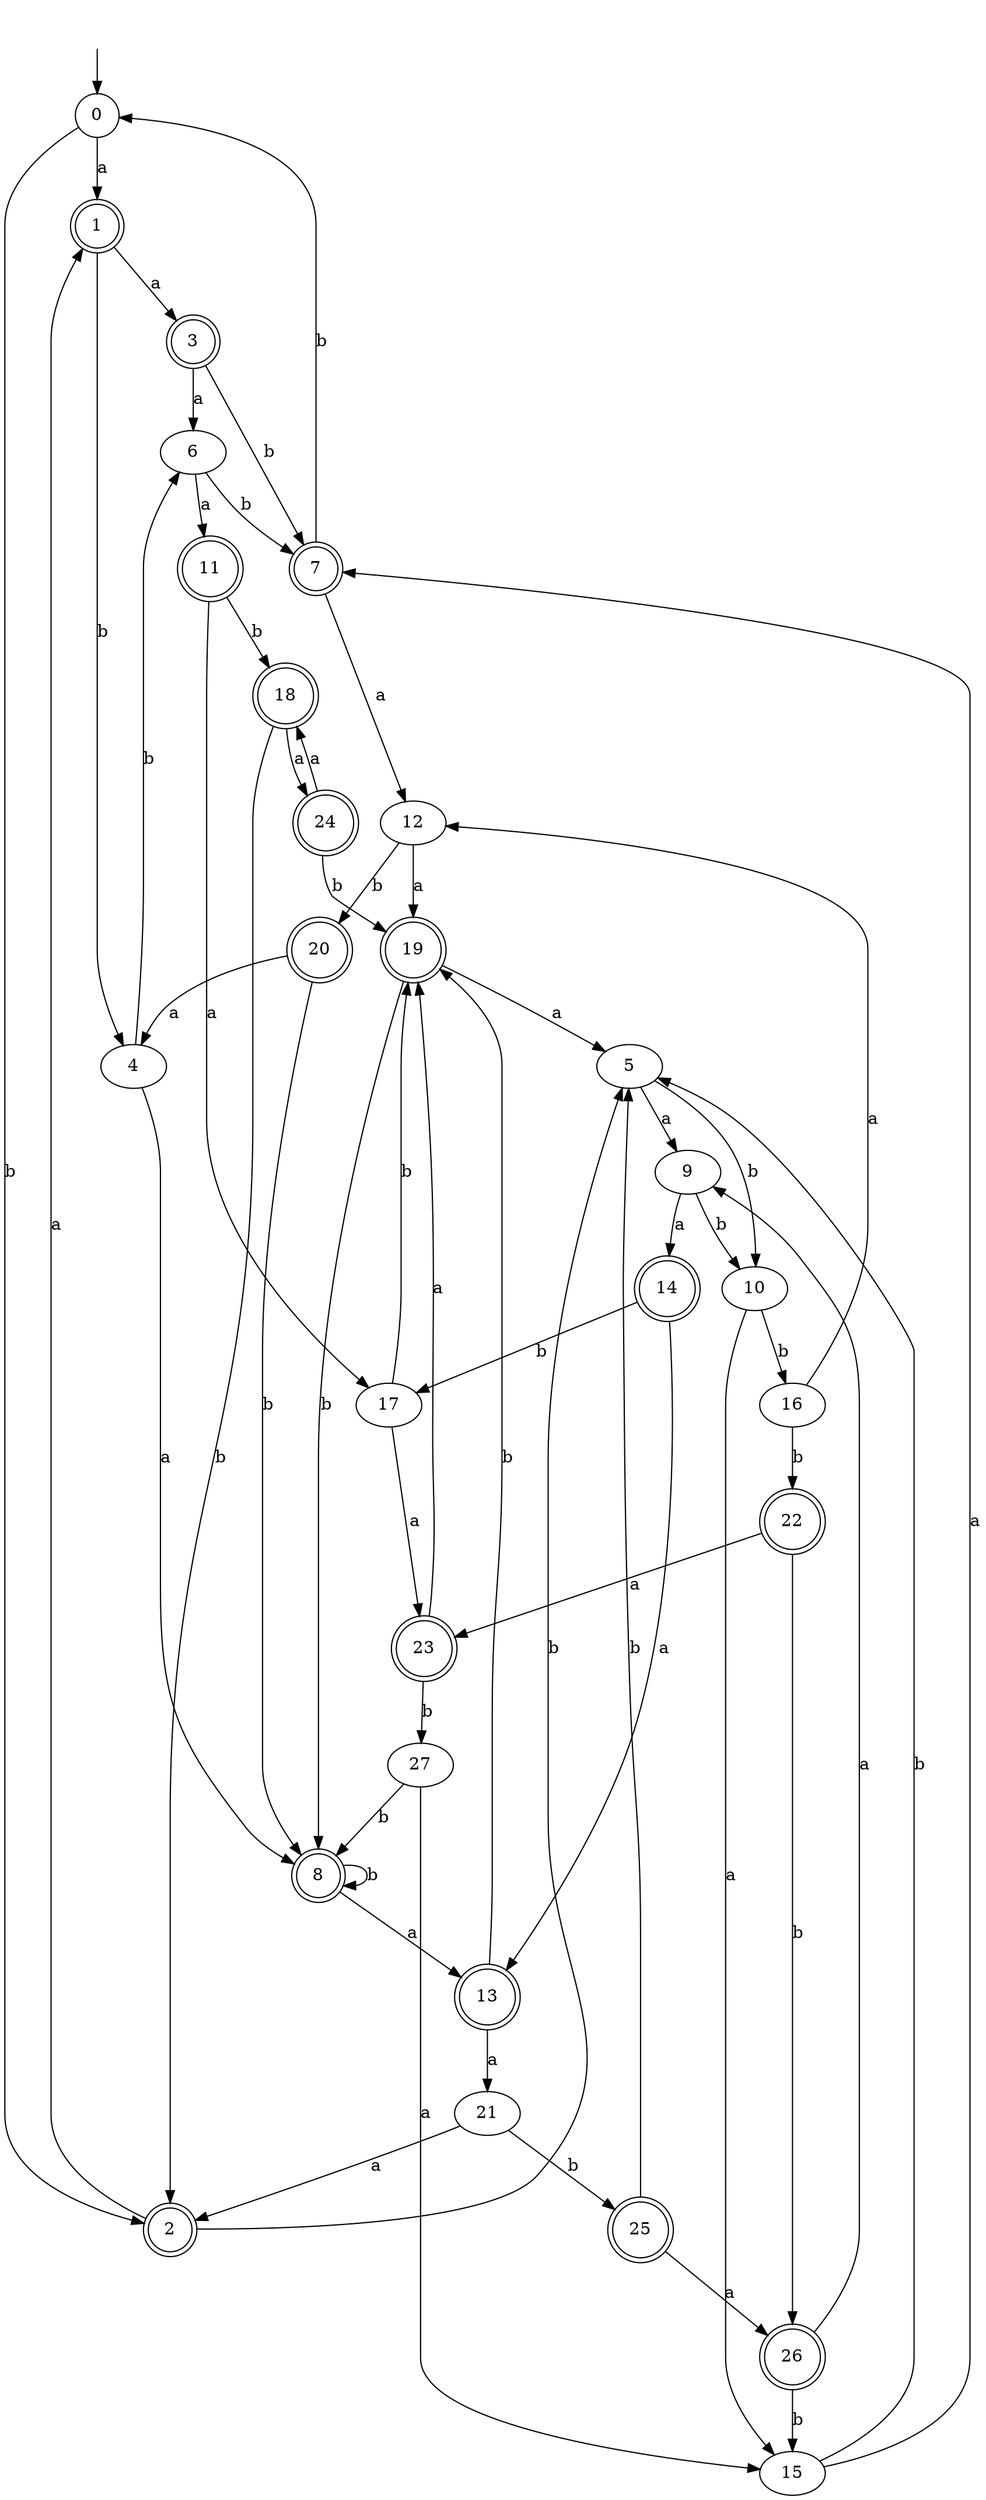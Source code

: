 digraph RandomDFA {
  __start0 [label="", shape=none];
  __start0 -> 0 [label=""];
  0 [shape=circle]
  0 -> 1 [label="a"]
  0 -> 2 [label="b"]
  1 [shape=doublecircle]
  1 -> 3 [label="a"]
  1 -> 4 [label="b"]
  2 [shape=doublecircle]
  2 -> 1 [label="a"]
  2 -> 5 [label="b"]
  3 [shape=doublecircle]
  3 -> 6 [label="a"]
  3 -> 7 [label="b"]
  4
  4 -> 8 [label="a"]
  4 -> 6 [label="b"]
  5
  5 -> 9 [label="a"]
  5 -> 10 [label="b"]
  6
  6 -> 11 [label="a"]
  6 -> 7 [label="b"]
  7 [shape=doublecircle]
  7 -> 12 [label="a"]
  7 -> 0 [label="b"]
  8 [shape=doublecircle]
  8 -> 13 [label="a"]
  8 -> 8 [label="b"]
  9
  9 -> 14 [label="a"]
  9 -> 10 [label="b"]
  10
  10 -> 15 [label="a"]
  10 -> 16 [label="b"]
  11 [shape=doublecircle]
  11 -> 17 [label="a"]
  11 -> 18 [label="b"]
  12
  12 -> 19 [label="a"]
  12 -> 20 [label="b"]
  13 [shape=doublecircle]
  13 -> 21 [label="a"]
  13 -> 19 [label="b"]
  14 [shape=doublecircle]
  14 -> 13 [label="a"]
  14 -> 17 [label="b"]
  15
  15 -> 7 [label="a"]
  15 -> 5 [label="b"]
  16
  16 -> 12 [label="a"]
  16 -> 22 [label="b"]
  17
  17 -> 23 [label="a"]
  17 -> 19 [label="b"]
  18 [shape=doublecircle]
  18 -> 24 [label="a"]
  18 -> 2 [label="b"]
  19 [shape=doublecircle]
  19 -> 5 [label="a"]
  19 -> 8 [label="b"]
  20 [shape=doublecircle]
  20 -> 4 [label="a"]
  20 -> 8 [label="b"]
  21
  21 -> 2 [label="a"]
  21 -> 25 [label="b"]
  22 [shape=doublecircle]
  22 -> 23 [label="a"]
  22 -> 26 [label="b"]
  23 [shape=doublecircle]
  23 -> 19 [label="a"]
  23 -> 27 [label="b"]
  24 [shape=doublecircle]
  24 -> 18 [label="a"]
  24 -> 19 [label="b"]
  25 [shape=doublecircle]
  25 -> 26 [label="a"]
  25 -> 5 [label="b"]
  26 [shape=doublecircle]
  26 -> 9 [label="a"]
  26 -> 15 [label="b"]
  27
  27 -> 15 [label="a"]
  27 -> 8 [label="b"]
}
